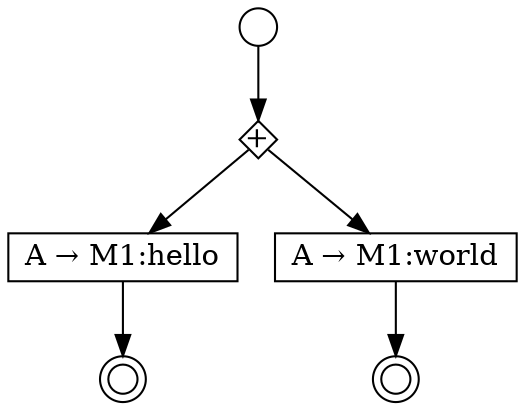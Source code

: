 digraph GG {
node [width=0.25,height=0.25];

	Gsource [label="", shape=circle, fixedsize=true];
	Tq0q0AM1hello [label="A &rarr; M1:hello", shape=box];
	Tq0q0AM1world [label="A &rarr; M1:world", shape=box];
	orPp0flow_Pp0_Tq0q0AM1helloflow_Pp0_Tq0q0AM1world [label="+", shape=diamond, fixedsize=true];
	sink_Tq0q0AM1hello [label="", shape=circle, width=0.2, height=0.2, fixedsize=true, peripheries=2];
	sink_Tq0q0AM1world [label="", shape=circle, width=0.2, height=0.2, fixedsize=true, peripheries=2];

	{rank = source; Gsource;}
	{rank = same; orPp0flow_Pp0_Tq0q0AM1helloflow_Pp0_Tq0q0AM1world }
	{rank = same; Tq0q0AM1hello Tq0q0AM1world }

	{rank = sink; sink_Tq0q0AM1hello; sink_Tq0q0AM1world; }

	Gsource -> orPp0flow_Pp0_Tq0q0AM1helloflow_Pp0_Tq0q0AM1world; 
	Tq0q0AM1hello -> sink_Tq0q0AM1hello; 
	Tq0q0AM1world -> sink_Tq0q0AM1world; 
	orPp0flow_Pp0_Tq0q0AM1helloflow_Pp0_Tq0q0AM1world -> Tq0q0AM1hello; 
	orPp0flow_Pp0_Tq0q0AM1helloflow_Pp0_Tq0q0AM1world -> Tq0q0AM1world; 

}
